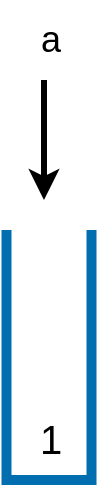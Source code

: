 <mxfile version="24.0.4" type="device">
  <diagram name="Page-1" id="7HknB6531hBOHP6SLGoX">
    <mxGraphModel dx="954" dy="727" grid="1" gridSize="10" guides="1" tooltips="1" connect="1" arrows="1" fold="1" page="1" pageScale="1" pageWidth="850" pageHeight="1100" math="0" shadow="0">
      <root>
        <mxCell id="0" />
        <mxCell id="1" parent="0" />
        <mxCell id="XDJdw9ZEP_axK00QsI53-1" value="" style="strokeWidth=5;html=1;shape=mxgraph.flowchart.annotation_1;align=center;pointerEvents=1;rotation=-90;fillColor=#1ba1e2;fontColor=#ffffff;strokeColor=#006EAF;fontStyle=0;labelBorderColor=none;" vertex="1" parent="1">
          <mxGeometry x="40" y="476.25" width="125" height="42.5" as="geometry" />
        </mxCell>
        <mxCell id="XDJdw9ZEP_axK00QsI53-2" value="&lt;font style=&quot;font-size: 20px;&quot;&gt;1&lt;/font&gt;" style="text;html=1;align=center;verticalAlign=middle;resizable=0;points=[];autosize=1;strokeColor=none;fillColor=none;" vertex="1" parent="1">
          <mxGeometry x="87.5" y="518.75" width="30" height="40" as="geometry" />
        </mxCell>
        <mxCell id="XDJdw9ZEP_axK00QsI53-3" value="&lt;font style=&quot;font-size: 18px;&quot;&gt;a&lt;/font&gt;" style="text;html=1;align=center;verticalAlign=middle;resizable=0;points=[];autosize=1;strokeColor=none;fillColor=none;" vertex="1" parent="1">
          <mxGeometry x="87.5" y="320" width="30" height="40" as="geometry" />
        </mxCell>
        <mxCell id="XDJdw9ZEP_axK00QsI53-4" value="" style="endArrow=classic;html=1;rounded=0;fontSize=12;fontStyle=1;horizontal=0;strokeWidth=3;" edge="1" parent="1">
          <mxGeometry width="50" height="50" relative="1" as="geometry">
            <mxPoint x="100" y="360" as="sourcePoint" />
            <mxPoint x="100" y="420" as="targetPoint" />
          </mxGeometry>
        </mxCell>
      </root>
    </mxGraphModel>
  </diagram>
</mxfile>
